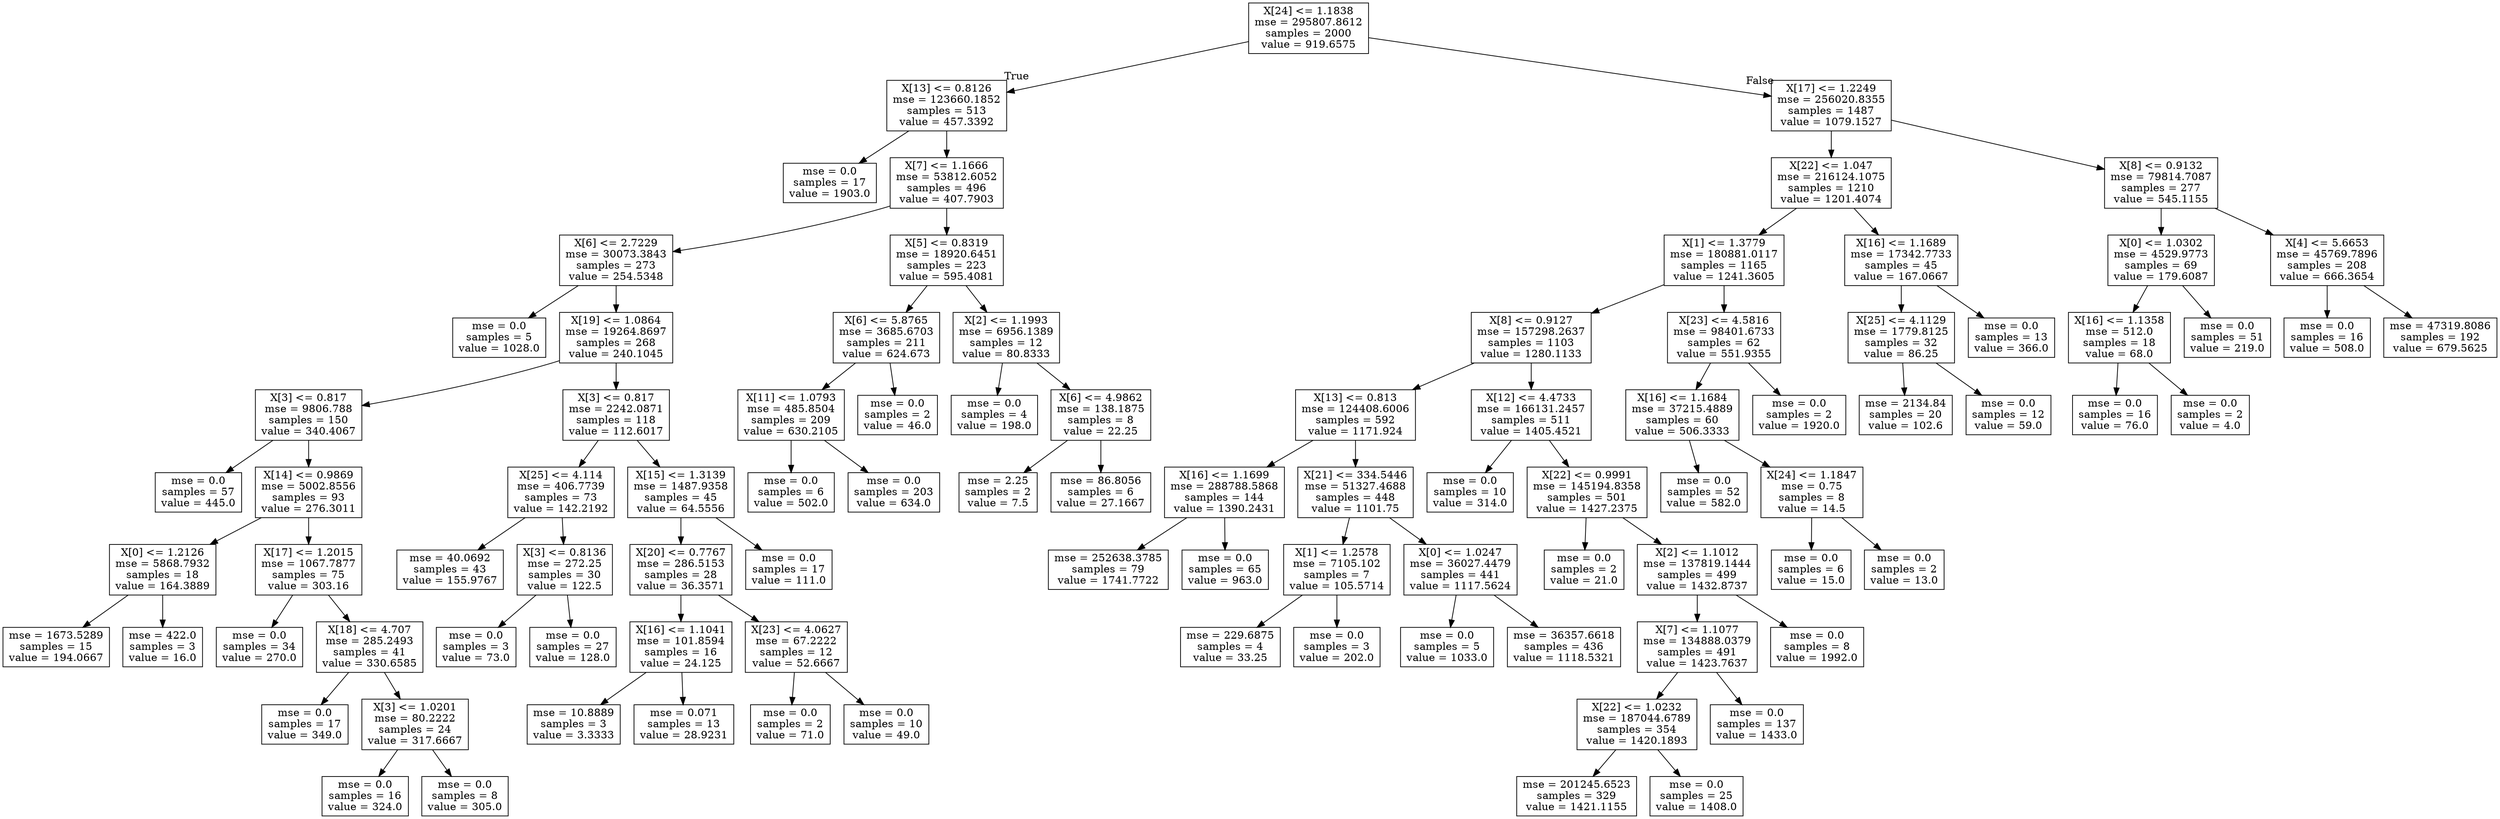 digraph Tree {
node [shape=box] ;
0 [label="X[24] <= 1.1838\nmse = 295807.8612\nsamples = 2000\nvalue = 919.6575"] ;
1 [label="X[13] <= 0.8126\nmse = 123660.1852\nsamples = 513\nvalue = 457.3392"] ;
0 -> 1 [labeldistance=2.5, labelangle=45, headlabel="True"] ;
2 [label="mse = 0.0\nsamples = 17\nvalue = 1903.0"] ;
1 -> 2 ;
3 [label="X[7] <= 1.1666\nmse = 53812.6052\nsamples = 496\nvalue = 407.7903"] ;
1 -> 3 ;
4 [label="X[6] <= 2.7229\nmse = 30073.3843\nsamples = 273\nvalue = 254.5348"] ;
3 -> 4 ;
5 [label="mse = 0.0\nsamples = 5\nvalue = 1028.0"] ;
4 -> 5 ;
6 [label="X[19] <= 1.0864\nmse = 19264.8697\nsamples = 268\nvalue = 240.1045"] ;
4 -> 6 ;
7 [label="X[3] <= 0.817\nmse = 9806.788\nsamples = 150\nvalue = 340.4067"] ;
6 -> 7 ;
8 [label="mse = 0.0\nsamples = 57\nvalue = 445.0"] ;
7 -> 8 ;
9 [label="X[14] <= 0.9869\nmse = 5002.8556\nsamples = 93\nvalue = 276.3011"] ;
7 -> 9 ;
10 [label="X[0] <= 1.2126\nmse = 5868.7932\nsamples = 18\nvalue = 164.3889"] ;
9 -> 10 ;
11 [label="mse = 1673.5289\nsamples = 15\nvalue = 194.0667"] ;
10 -> 11 ;
12 [label="mse = 422.0\nsamples = 3\nvalue = 16.0"] ;
10 -> 12 ;
13 [label="X[17] <= 1.2015\nmse = 1067.7877\nsamples = 75\nvalue = 303.16"] ;
9 -> 13 ;
14 [label="mse = 0.0\nsamples = 34\nvalue = 270.0"] ;
13 -> 14 ;
15 [label="X[18] <= 4.707\nmse = 285.2493\nsamples = 41\nvalue = 330.6585"] ;
13 -> 15 ;
16 [label="mse = 0.0\nsamples = 17\nvalue = 349.0"] ;
15 -> 16 ;
17 [label="X[3] <= 1.0201\nmse = 80.2222\nsamples = 24\nvalue = 317.6667"] ;
15 -> 17 ;
18 [label="mse = 0.0\nsamples = 16\nvalue = 324.0"] ;
17 -> 18 ;
19 [label="mse = 0.0\nsamples = 8\nvalue = 305.0"] ;
17 -> 19 ;
20 [label="X[3] <= 0.817\nmse = 2242.0871\nsamples = 118\nvalue = 112.6017"] ;
6 -> 20 ;
21 [label="X[25] <= 4.114\nmse = 406.7739\nsamples = 73\nvalue = 142.2192"] ;
20 -> 21 ;
22 [label="mse = 40.0692\nsamples = 43\nvalue = 155.9767"] ;
21 -> 22 ;
23 [label="X[3] <= 0.8136\nmse = 272.25\nsamples = 30\nvalue = 122.5"] ;
21 -> 23 ;
24 [label="mse = 0.0\nsamples = 3\nvalue = 73.0"] ;
23 -> 24 ;
25 [label="mse = 0.0\nsamples = 27\nvalue = 128.0"] ;
23 -> 25 ;
26 [label="X[15] <= 1.3139\nmse = 1487.9358\nsamples = 45\nvalue = 64.5556"] ;
20 -> 26 ;
27 [label="X[20] <= 0.7767\nmse = 286.5153\nsamples = 28\nvalue = 36.3571"] ;
26 -> 27 ;
28 [label="X[16] <= 1.1041\nmse = 101.8594\nsamples = 16\nvalue = 24.125"] ;
27 -> 28 ;
29 [label="mse = 10.8889\nsamples = 3\nvalue = 3.3333"] ;
28 -> 29 ;
30 [label="mse = 0.071\nsamples = 13\nvalue = 28.9231"] ;
28 -> 30 ;
31 [label="X[23] <= 4.0627\nmse = 67.2222\nsamples = 12\nvalue = 52.6667"] ;
27 -> 31 ;
32 [label="mse = 0.0\nsamples = 2\nvalue = 71.0"] ;
31 -> 32 ;
33 [label="mse = 0.0\nsamples = 10\nvalue = 49.0"] ;
31 -> 33 ;
34 [label="mse = 0.0\nsamples = 17\nvalue = 111.0"] ;
26 -> 34 ;
35 [label="X[5] <= 0.8319\nmse = 18920.6451\nsamples = 223\nvalue = 595.4081"] ;
3 -> 35 ;
36 [label="X[6] <= 5.8765\nmse = 3685.6703\nsamples = 211\nvalue = 624.673"] ;
35 -> 36 ;
37 [label="X[11] <= 1.0793\nmse = 485.8504\nsamples = 209\nvalue = 630.2105"] ;
36 -> 37 ;
38 [label="mse = 0.0\nsamples = 6\nvalue = 502.0"] ;
37 -> 38 ;
39 [label="mse = 0.0\nsamples = 203\nvalue = 634.0"] ;
37 -> 39 ;
40 [label="mse = 0.0\nsamples = 2\nvalue = 46.0"] ;
36 -> 40 ;
41 [label="X[2] <= 1.1993\nmse = 6956.1389\nsamples = 12\nvalue = 80.8333"] ;
35 -> 41 ;
42 [label="mse = 0.0\nsamples = 4\nvalue = 198.0"] ;
41 -> 42 ;
43 [label="X[6] <= 4.9862\nmse = 138.1875\nsamples = 8\nvalue = 22.25"] ;
41 -> 43 ;
44 [label="mse = 2.25\nsamples = 2\nvalue = 7.5"] ;
43 -> 44 ;
45 [label="mse = 86.8056\nsamples = 6\nvalue = 27.1667"] ;
43 -> 45 ;
46 [label="X[17] <= 1.2249\nmse = 256020.8355\nsamples = 1487\nvalue = 1079.1527"] ;
0 -> 46 [labeldistance=2.5, labelangle=-45, headlabel="False"] ;
47 [label="X[22] <= 1.047\nmse = 216124.1075\nsamples = 1210\nvalue = 1201.4074"] ;
46 -> 47 ;
48 [label="X[1] <= 1.3779\nmse = 180881.0117\nsamples = 1165\nvalue = 1241.3605"] ;
47 -> 48 ;
49 [label="X[8] <= 0.9127\nmse = 157298.2637\nsamples = 1103\nvalue = 1280.1133"] ;
48 -> 49 ;
50 [label="X[13] <= 0.813\nmse = 124408.6006\nsamples = 592\nvalue = 1171.924"] ;
49 -> 50 ;
51 [label="X[16] <= 1.1699\nmse = 288788.5868\nsamples = 144\nvalue = 1390.2431"] ;
50 -> 51 ;
52 [label="mse = 252638.3785\nsamples = 79\nvalue = 1741.7722"] ;
51 -> 52 ;
53 [label="mse = 0.0\nsamples = 65\nvalue = 963.0"] ;
51 -> 53 ;
54 [label="X[21] <= 334.5446\nmse = 51327.4688\nsamples = 448\nvalue = 1101.75"] ;
50 -> 54 ;
55 [label="X[1] <= 1.2578\nmse = 7105.102\nsamples = 7\nvalue = 105.5714"] ;
54 -> 55 ;
56 [label="mse = 229.6875\nsamples = 4\nvalue = 33.25"] ;
55 -> 56 ;
57 [label="mse = 0.0\nsamples = 3\nvalue = 202.0"] ;
55 -> 57 ;
58 [label="X[0] <= 1.0247\nmse = 36027.4479\nsamples = 441\nvalue = 1117.5624"] ;
54 -> 58 ;
59 [label="mse = 0.0\nsamples = 5\nvalue = 1033.0"] ;
58 -> 59 ;
60 [label="mse = 36357.6618\nsamples = 436\nvalue = 1118.5321"] ;
58 -> 60 ;
61 [label="X[12] <= 4.4733\nmse = 166131.2457\nsamples = 511\nvalue = 1405.4521"] ;
49 -> 61 ;
62 [label="mse = 0.0\nsamples = 10\nvalue = 314.0"] ;
61 -> 62 ;
63 [label="X[22] <= 0.9991\nmse = 145194.8358\nsamples = 501\nvalue = 1427.2375"] ;
61 -> 63 ;
64 [label="mse = 0.0\nsamples = 2\nvalue = 21.0"] ;
63 -> 64 ;
65 [label="X[2] <= 1.1012\nmse = 137819.1444\nsamples = 499\nvalue = 1432.8737"] ;
63 -> 65 ;
66 [label="X[7] <= 1.1077\nmse = 134888.0379\nsamples = 491\nvalue = 1423.7637"] ;
65 -> 66 ;
67 [label="X[22] <= 1.0232\nmse = 187044.6789\nsamples = 354\nvalue = 1420.1893"] ;
66 -> 67 ;
68 [label="mse = 201245.6523\nsamples = 329\nvalue = 1421.1155"] ;
67 -> 68 ;
69 [label="mse = 0.0\nsamples = 25\nvalue = 1408.0"] ;
67 -> 69 ;
70 [label="mse = 0.0\nsamples = 137\nvalue = 1433.0"] ;
66 -> 70 ;
71 [label="mse = 0.0\nsamples = 8\nvalue = 1992.0"] ;
65 -> 71 ;
72 [label="X[23] <= 4.5816\nmse = 98401.6733\nsamples = 62\nvalue = 551.9355"] ;
48 -> 72 ;
73 [label="X[16] <= 1.1684\nmse = 37215.4889\nsamples = 60\nvalue = 506.3333"] ;
72 -> 73 ;
74 [label="mse = 0.0\nsamples = 52\nvalue = 582.0"] ;
73 -> 74 ;
75 [label="X[24] <= 1.1847\nmse = 0.75\nsamples = 8\nvalue = 14.5"] ;
73 -> 75 ;
76 [label="mse = 0.0\nsamples = 6\nvalue = 15.0"] ;
75 -> 76 ;
77 [label="mse = 0.0\nsamples = 2\nvalue = 13.0"] ;
75 -> 77 ;
78 [label="mse = 0.0\nsamples = 2\nvalue = 1920.0"] ;
72 -> 78 ;
79 [label="X[16] <= 1.1689\nmse = 17342.7733\nsamples = 45\nvalue = 167.0667"] ;
47 -> 79 ;
80 [label="X[25] <= 4.1129\nmse = 1779.8125\nsamples = 32\nvalue = 86.25"] ;
79 -> 80 ;
81 [label="mse = 2134.84\nsamples = 20\nvalue = 102.6"] ;
80 -> 81 ;
82 [label="mse = 0.0\nsamples = 12\nvalue = 59.0"] ;
80 -> 82 ;
83 [label="mse = 0.0\nsamples = 13\nvalue = 366.0"] ;
79 -> 83 ;
84 [label="X[8] <= 0.9132\nmse = 79814.7087\nsamples = 277\nvalue = 545.1155"] ;
46 -> 84 ;
85 [label="X[0] <= 1.0302\nmse = 4529.9773\nsamples = 69\nvalue = 179.6087"] ;
84 -> 85 ;
86 [label="X[16] <= 1.1358\nmse = 512.0\nsamples = 18\nvalue = 68.0"] ;
85 -> 86 ;
87 [label="mse = 0.0\nsamples = 16\nvalue = 76.0"] ;
86 -> 87 ;
88 [label="mse = 0.0\nsamples = 2\nvalue = 4.0"] ;
86 -> 88 ;
89 [label="mse = 0.0\nsamples = 51\nvalue = 219.0"] ;
85 -> 89 ;
90 [label="X[4] <= 5.6653\nmse = 45769.7896\nsamples = 208\nvalue = 666.3654"] ;
84 -> 90 ;
91 [label="mse = 0.0\nsamples = 16\nvalue = 508.0"] ;
90 -> 91 ;
92 [label="mse = 47319.8086\nsamples = 192\nvalue = 679.5625"] ;
90 -> 92 ;
}